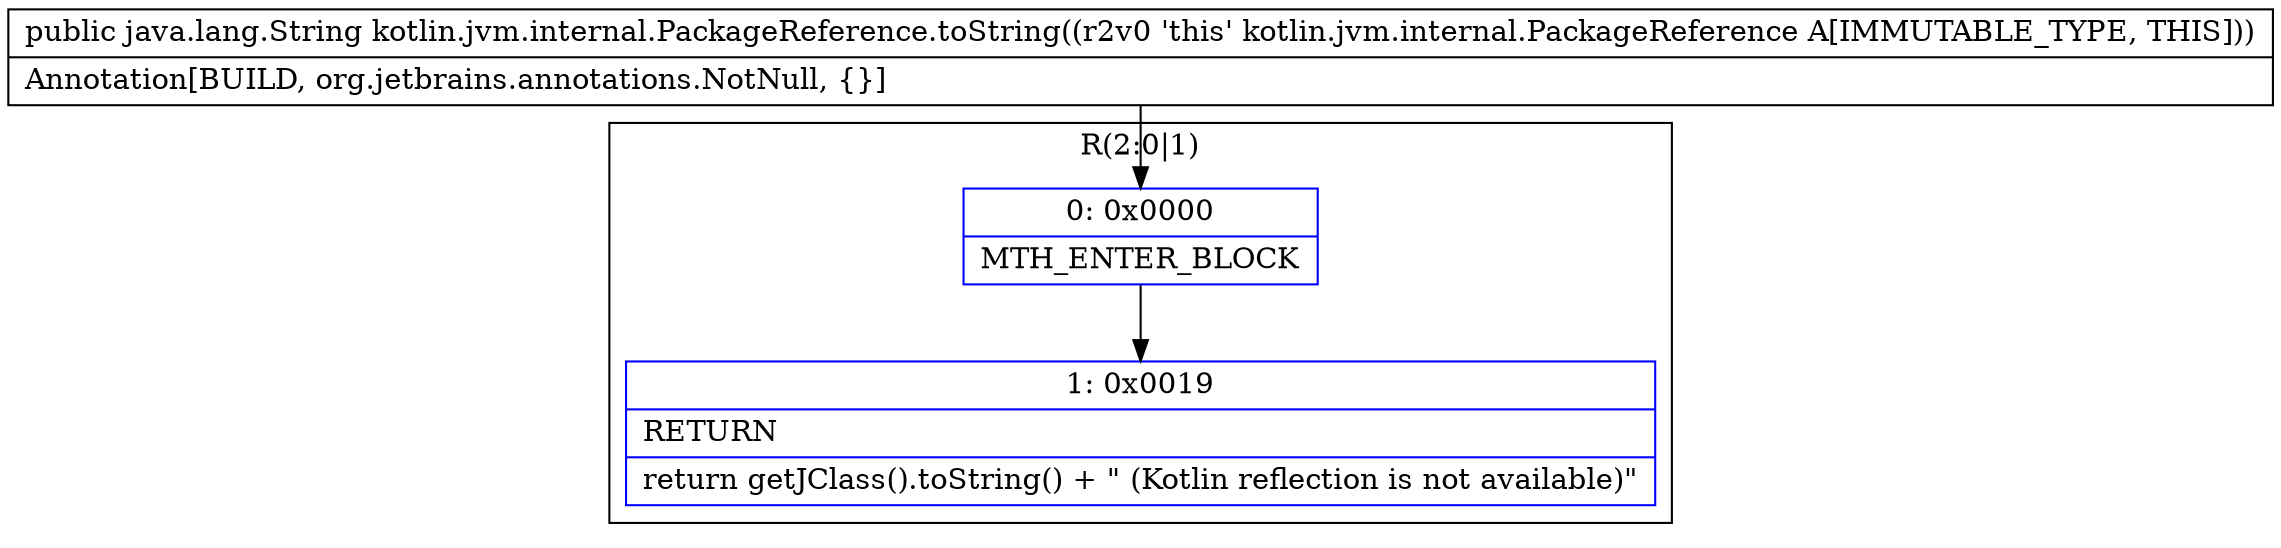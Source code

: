 digraph "CFG forkotlin.jvm.internal.PackageReference.toString()Ljava\/lang\/String;" {
subgraph cluster_Region_275112443 {
label = "R(2:0|1)";
node [shape=record,color=blue];
Node_0 [shape=record,label="{0\:\ 0x0000|MTH_ENTER_BLOCK\l}"];
Node_1 [shape=record,label="{1\:\ 0x0019|RETURN\l|return getJClass().toString() + \" (Kotlin reflection is not available)\"\l}"];
}
MethodNode[shape=record,label="{public java.lang.String kotlin.jvm.internal.PackageReference.toString((r2v0 'this' kotlin.jvm.internal.PackageReference A[IMMUTABLE_TYPE, THIS]))  | Annotation[BUILD, org.jetbrains.annotations.NotNull, \{\}]\l}"];
MethodNode -> Node_0;
Node_0 -> Node_1;
}

